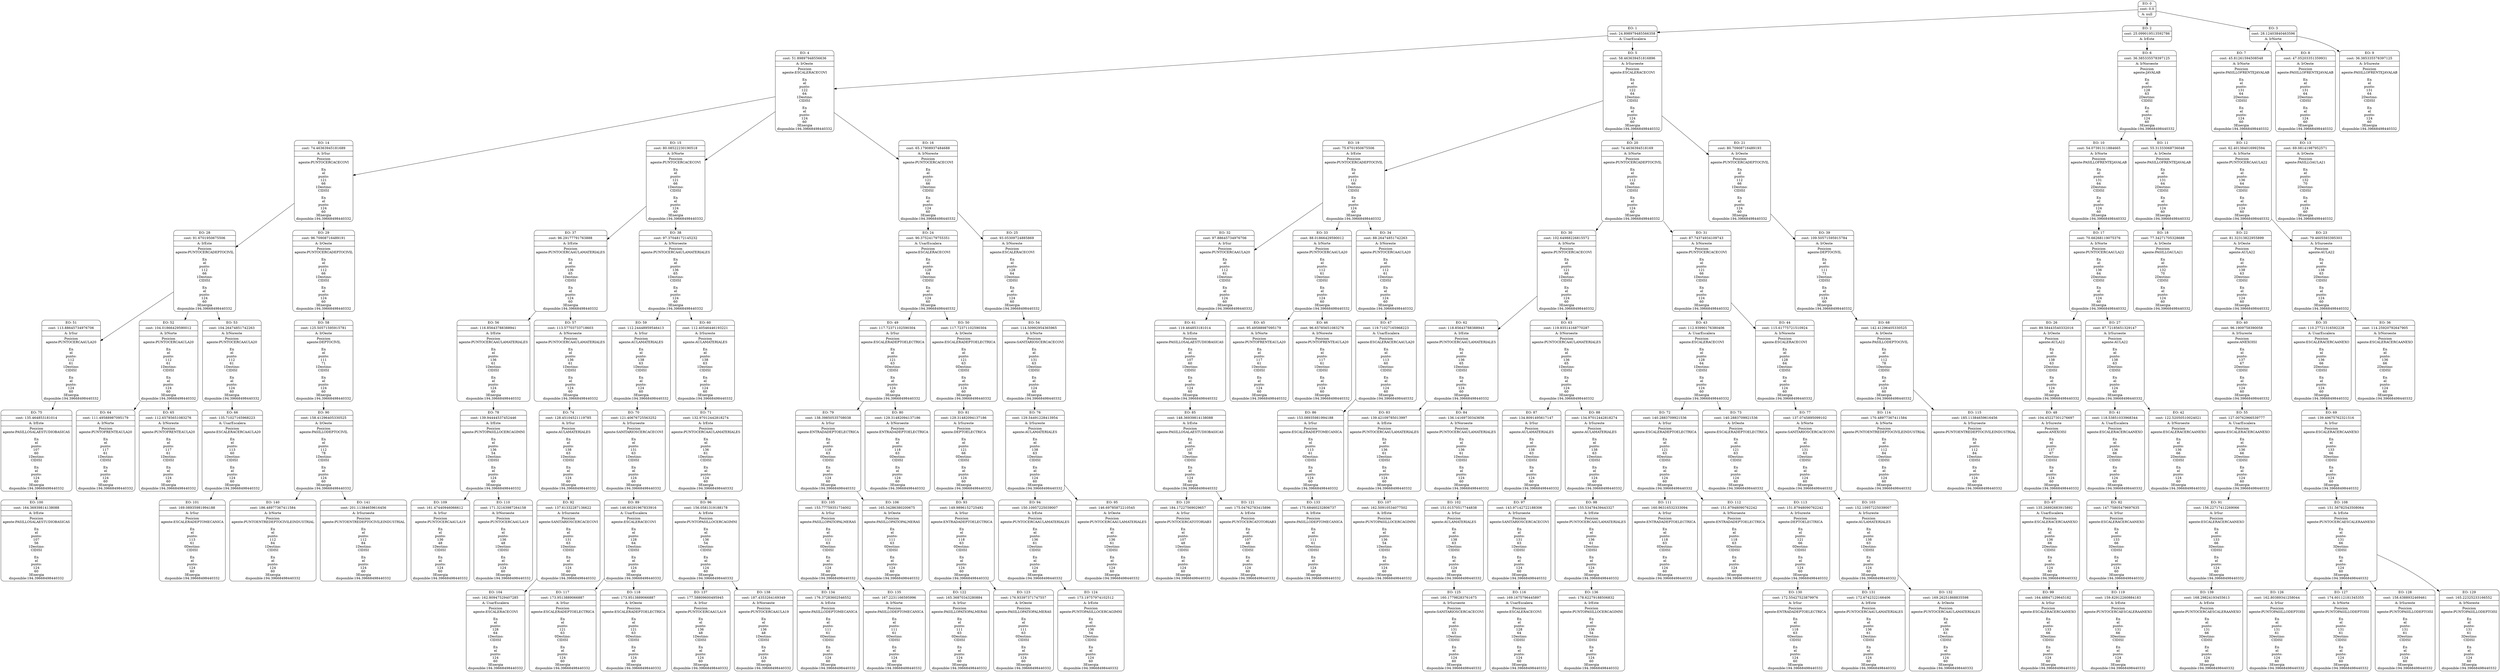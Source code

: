 digraph g {
node [shape = Mrecord];
nodo0[label="{EO: 0|cost: 0.0|A: null}"]
nodo1[label="{EO: 1|cost: 24.898979485566358|A: UsarEscalera}"]
nodo4[label="{EO: 4|cost: 51.89897948556636|A: IrOeste|Posicion\nagente:ESCALERACECOVI\n\nEn\nel\npunto:\n122\n64\n1
Destino:\nCIDISI\n\nEn\nel\npunto:\n124\n60\n3
Energia\ndisponible:194.39668498440332
}"]
nodo14[label="{EO: 14|cost: 74.46363945181689|A: IrSur|Posicion\nagente:PUNTOCERCACECOVI\n\nEn\nel\npunto:\n121\n66\n1
Destino:\nCIDISI\n\nEn\nel\npunto:\n124\n60\n3
Energia\ndisponible:194.39668498440332
}"]
nodo28[label="{EO: 28|cost: 91.6701950675506|A: IrEste|Posicion\nagente:PUNTOCERCADEPTOCIVIL\n\nEn\nel\npunto:\n112\n66\n1
Destino:\nCIDISI\n\nEn\nel\npunto:\n124\n60\n3
Energia\ndisponible:194.39668498440332
}"]
nodo51[label="{EO: 51|cost: 113.88645734976706|A: IrSur|Posicion\nagente:PUNTOCERCAAULA20\n\nEn\nel\npunto:\n112\n61\n1
Destino:\nCIDISI\n\nEn\nel\npunto:\n124\n60\n3
Energia\ndisponible:194.39668498440332
}"]
nodo75[label="{EO: 75|cost: 135.464853181014|A: IrEste|Posicion\nagente:PASILLOSALAESTUDIOBASICAS\n\nEn\nel\npunto:\n107\n60\n1
Destino:\nCIDISI\n\nEn\nel\npunto:\n124\n60\n3
Energia\ndisponible:194.39668498440332
}"]
nodo100[label="{EO: 100|cost: 164.36939814138088|A: IrEste|Posicion\nagente:PASILLOSALAESTUDIOBASICAS\n\nEn\nel\npunto:\n107\n56\n1
Destino:\nCIDISI\n\nEn\nel\npunto:\n124\n60\n3
Energia\ndisponible:194.39668498440332
}"]

nodo75 -> nodo100;

nodo51 -> nodo75;

nodo28 -> nodo51;
nodo52[label="{EO: 52|cost: 104.01866429590012|A: IrNorte|Posicion\nagente:PUNTOCERCAAULA20\n\nEn\nel\npunto:\n112\n61\n1
Destino:\nCIDISI\n\nEn\nel\npunto:\n124\n60\n3
Energia\ndisponible:194.39668498440332
}"]
nodo64[label="{EO: 64|cost: 111.49588987095179|A: IrNorte|Posicion\nagente:PUNTOFRENTEAULA20\n\nEn\nel\npunto:\n117\n61\n1
Destino:\nCIDISI\n\nEn\nel\npunto:\n124\n60\n3
Energia\ndisponible:194.39668498440332
}"]

nodo52 -> nodo64;
nodo65[label="{EO: 65|cost: 112.65785651083276|A: IrNoreste|Posicion\nagente:PUNTOFRENTEAULA20\n\nEn\nel\npunto:\n117\n61\n1
Destino:\nCIDISI\n\nEn\nel\npunto:\n124\n60\n3
Energia\ndisponible:194.39668498440332
}"]

nodo52 -> nodo65;

nodo28 -> nodo52;
nodo53[label="{EO: 53|cost: 104.26474851742263|A: IrNoreste|Posicion\nagente:PUNTOCERCAAULA20\n\nEn\nel\npunto:\n112\n61\n1
Destino:\nCIDISI\n\nEn\nel\npunto:\n124\n60\n3
Energia\ndisponible:194.39668498440332
}"]
nodo66[label="{EO: 66|cost: 135.71027165968223|A: UsarEscalera|Posicion\nagente:ESCALERACERCAAULA20\n\nEn\nel\npunto:\n113\n60\n1
Destino:\nCIDISI\n\nEn\nel\npunto:\n124\n60\n3
Energia\ndisponible:194.39668498440332
}"]
nodo101[label="{EO: 101|cost: 169.08935981994188|A: IrSur|Posicion\nagente:ESCALERADEPTOMECANICA\n\nEn\nel\npunto:\n113\n61\n0
Destino:\nCIDISI\n\nEn\nel\npunto:\n124\n60\n3
Energia\ndisponible:194.39668498440332
}"]

nodo66 -> nodo101;

nodo53 -> nodo66;

nodo28 -> nodo53;

nodo14 -> nodo28;
nodo29[label="{EO: 29|cost: 96.70908716489191|A: IrOeste|Posicion\nagente:PUNTOCERCADEPTOCIVIL\n\nEn\nel\npunto:\n112\n66\n1
Destino:\nCIDISI\n\nEn\nel\npunto:\n124\n60\n3
Energia\ndisponible:194.39668498440332
}"]
nodo58[label="{EO: 58|cost: 125.50571595915781|A: IrOeste|Posicion\nagente:DEPTOCIVIL\n\nEn\nel\npunto:\n111\n71\n1
Destino:\nCIDISI\n\nEn\nel\npunto:\n124\n60\n3
Energia\ndisponible:194.39668498440332
}"]
nodo90[label="{EO: 90|cost: 158.41296405330525|A: IrOeste|Posicion\nagente:PASILLODEPTOCIVIL\n\nEn\nel\npunto:\n112\n78\n1
Destino:\nCIDISI\n\nEn\nel\npunto:\n124\n60\n3
Energia\ndisponible:194.39668498440332
}"]
nodo140[label="{EO: 140|cost: 186.48977367411584|A: IrNorte|Posicion\nagente:PUNTOENTREDEPTOCIVILEINDUSTRIAL\n\nEn\nel\npunto:\n112\n84\n1
Destino:\nCIDISI\n\nEn\nel\npunto:\n124\n60\n3
Energia\ndisponible:194.39668498440332
}"]

nodo90 -> nodo140;
nodo141[label="{EO: 141|cost: 201.11384659616456|A: IrSuroeste|Posicion\nagente:PUNTOENTREDEPTOCIVILEINDUSTRIAL\n\nEn\nel\npunto:\n112\n84\n1
Destino:\nCIDISI\n\nEn\nel\npunto:\n124\n60\n3
Energia\ndisponible:194.39668498440332
}"]

nodo90 -> nodo141;

nodo58 -> nodo90;

nodo29 -> nodo58;

nodo14 -> nodo29;

nodo4 -> nodo14;
nodo15[label="{EO: 15|cost: 80.08522230190518|A: IrNorte|Posicion\nagente:PUNTOCERCACECOVI\n\nEn\nel\npunto:\n121\n66\n1
Destino:\nCIDISI\n\nEn\nel\npunto:\n124\n60\n3
Energia\ndisponible:194.39668498440332
}"]
nodo37[label="{EO: 37|cost: 96.29177791763888|A: IrEste|Posicion\nagente:PUNTOCERCAAULAMATERIALES\n\nEn\nel\npunto:\n136\n65\n1
Destino:\nCIDISI\n\nEn\nel\npunto:\n124\n60\n3
Energia\ndisponible:194.39668498440332
}"]
nodo56[label="{EO: 56|cost: 116.85643788388941|A: IrEste|Posicion\nagente:PUNTOCERCAAULAMATERIALES\n\nEn\nel\npunto:\n136\n61\n1
Destino:\nCIDISI\n\nEn\nel\npunto:\n124\n60\n3
Energia\ndisponible:194.39668498440332
}"]
nodo78[label="{EO: 78|cost: 139.94444537452446|A: IrEste|Posicion\nagente:PUNTOPASILLOCERCAGIMNI\n\nEn\nel\npunto:\n136\n54\n1
Destino:\nCIDISI\n\nEn\nel\npunto:\n124\n60\n3
Energia\ndisponible:194.39668498440332
}"]
nodo109[label="{EO: 109|cost: 161.47440946066612|A: IrSur|Posicion\nagente:PUNTOCERCAAULA19\n\nEn\nel\npunto:\n136\n48\n1
Destino:\nCIDISI\n\nEn\nel\npunto:\n124\n60\n3
Energia\ndisponible:194.39668498440332
}"]

nodo78 -> nodo109;
nodo110[label="{EO: 110|cost: 171.32163987264158|A: IrNoroeste|Posicion\nagente:PUNTOCERCAAULA19\n\nEn\nel\npunto:\n136\n48\n1
Destino:\nCIDISI\n\nEn\nel\npunto:\n124\n60\n3
Energia\ndisponible:194.39668498440332
}"]

nodo78 -> nodo110;

nodo56 -> nodo78;

nodo37 -> nodo56;
nodo57[label="{EO: 57|cost: 113.57703733718603|A: IrNoroeste|Posicion\nagente:PUNTOCERCAAULAMATERIALES\n\nEn\nel\npunto:\n136\n61\n1
Destino:\nCIDISI\n\nEn\nel\npunto:\n124\n60\n3
Energia\ndisponible:194.39668498440332
}"]
nodo74[label="{EO: 74|cost: 128.45104521119785|A: IrSur|Posicion\nagente:AULAMATERIALES\n\nEn\nel\npunto:\n138\n63\n1
Destino:\nCIDISI\n\nEn\nel\npunto:\n124\n60\n3
Energia\ndisponible:194.39668498440332
}"]
nodo92[label="{EO: 92|cost: 137.61332287136622|A: IrSuroeste|Posicion\nagente:SANITARIOSCERCACECOVI\n\nEn\nel\npunto:\n131\n63\n1
Destino:\nCIDISI\n\nEn\nel\npunto:\n124\n60\n3
Energia\ndisponible:194.39668498440332
}"]
nodo104[label="{EO: 104|cost: 162.80947529407285|A: UsarEscalera|Posicion\nagente:ESCALERACECOVI\n\nEn\nel\npunto:\n128\n64\n1
Destino:\nCIDISI\n\nEn\nel\npunto:\n124\n60\n3
Energia\ndisponible:194.39668498440332
}"]

nodo92 -> nodo104;

nodo74 -> nodo92;

nodo57 -> nodo74;

nodo37 -> nodo57;

nodo15 -> nodo37;
nodo38[label="{EO: 38|cost: 97.37048172145232|A: IrNoroeste|Posicion\nagente:PUNTOCERCAAULAMATERIALES\n\nEn\nel\npunto:\n136\n65\n1
Destino:\nCIDISI\n\nEn\nel\npunto:\n124\n60\n3
Energia\ndisponible:194.39668498440332
}"]
nodo59[label="{EO: 59|cost: 112.24448959546413|A: IrSur|Posicion\nagente:AULAMATERIALES\n\nEn\nel\npunto:\n138\n63\n1
Destino:\nCIDISI\n\nEn\nel\npunto:\n124\n60\n3
Energia\ndisponible:194.39668498440332
}"]
nodo70[label="{EO: 70|cost: 121.40676725563252|A: IrSuroeste|Posicion\nagente:SANITARIOSCERCACECOVI\n\nEn\nel\npunto:\n131\n63\n1
Destino:\nCIDISI\n\nEn\nel\npunto:\n124\n60\n3
Energia\ndisponible:194.39668498440332
}"]
nodo89[label="{EO: 89|cost: 146.60291967833916|A: UsarEscalera|Posicion\nagente:ESCALERACECOVI\n\nEn\nel\npunto:\n128\n64\n1
Destino:\nCIDISI\n\nEn\nel\npunto:\n124\n60\n3
Energia\ndisponible:194.39668498440332
}"]
nodo117[label="{EO: 117|cost: 173.9513889066887|A: IrSur|Posicion\nagente:ESCALERADEPTOELECTRICA\n\nEn\nel\npunto:\n121\n63\n0
Destino:\nCIDISI\n\nEn\nel\npunto:\n124\n60\n3
Energia\ndisponible:194.39668498440332
}"]

nodo89 -> nodo117;
nodo118[label="{EO: 118|cost: 173.9513889066887|A: IrOeste|Posicion\nagente:ESCALERADEPTOELECTRICA\n\nEn\nel\npunto:\n121\n63\n0
Destino:\nCIDISI\n\nEn\nel\npunto:\n124\n60\n3
Energia\ndisponible:194.39668498440332
}"]

nodo89 -> nodo118;

nodo70 -> nodo89;

nodo59 -> nodo70;

nodo38 -> nodo59;
nodo60[label="{EO: 60|cost: 112.40546446193221|A: IrSureste|Posicion\nagente:AULAMATERIALES\n\nEn\nel\npunto:\n138\n63\n1
Destino:\nCIDISI\n\nEn\nel\npunto:\n124\n60\n3
Energia\ndisponible:194.39668498440332
}"]
nodo71[label="{EO: 71|cost: 132.97012442818274|A: IrEste|Posicion\nagente:PUNTOCERCAAULAMATERIALES\n\nEn\nel\npunto:\n136\n61\n1
Destino:\nCIDISI\n\nEn\nel\npunto:\n124\n60\n3
Energia\ndisponible:194.39668498440332
}"]
nodo96[label="{EO: 96|cost: 156.0581319188178|A: IrEste|Posicion\nagente:PUNTOPASILLOCERCAGIMNI\n\nEn\nel\npunto:\n136\n54\n1
Destino:\nCIDISI\n\nEn\nel\npunto:\n124\n60\n3
Energia\ndisponible:194.39668498440332
}"]
nodo137[label="{EO: 137|cost: 177.58809600495945|A: IrSur|Posicion\nagente:PUNTOCERCAAULA19\n\nEn\nel\npunto:\n136\n48\n1
Destino:\nCIDISI\n\nEn\nel\npunto:\n124\n60\n3
Energia\ndisponible:194.39668498440332
}"]

nodo96 -> nodo137;
nodo138[label="{EO: 138|cost: 187.4353264169349|A: IrNoroeste|Posicion\nagente:PUNTOCERCAAULA19\n\nEn\nel\npunto:\n136\n48\n1
Destino:\nCIDISI\n\nEn\nel\npunto:\n124\n60\n3
Energia\ndisponible:194.39668498440332
}"]

nodo96 -> nodo138;

nodo71 -> nodo96;

nodo60 -> nodo71;

nodo38 -> nodo60;

nodo15 -> nodo38;

nodo4 -> nodo15;
nodo16[label="{EO: 16|cost: 65.17908937484688|A: IrNoreste|Posicion\nagente:PUNTOCERCACECOVI\n\nEn\nel\npunto:\n121\n66\n1
Destino:\nCIDISI\n\nEn\nel\npunto:\n124\n60\n3
Energia\ndisponible:194.39668498440332
}"]
nodo24[label="{EO: 24|cost: 90.37524179755351|A: UsarEscalera|Posicion\nagente:ESCALERACECOVI\n\nEn\nel\npunto:\n128\n64\n1
Destino:\nCIDISI\n\nEn\nel\npunto:\n124\n60\n3
Energia\ndisponible:194.39668498440332
}"]
nodo49[label="{EO: 49|cost: 117.72371102590304|A: IrSur|Posicion\nagente:ESCALERADEPTOELECTRICA\n\nEn\nel\npunto:\n121\n63\n0
Destino:\nCIDISI\n\nEn\nel\npunto:\n124\n60\n3
Energia\ndisponible:194.39668498440332
}"]
nodo79[label="{EO: 79|cost: 138.39850535708038|A: IrSur|Posicion\nagente:ENTRADADEPTOELECTRICA\n\nEn\nel\npunto:\n118\n63\n0
Destino:\nCIDISI\n\nEn\nel\npunto:\n124\n60\n3
Energia\ndisponible:194.39668498440332
}"]
nodo105[label="{EO: 105|cost: 153.77759351734002|A: IrSur|Posicion\nagente:PASILLOPATIOPALMERAS\n\nEn\nel\npunto:\n111\n63\n0
Destino:\nCIDISI\n\nEn\nel\npunto:\n124\n60\n3
Energia\ndisponible:194.39668498440332
}"]
nodo134[label="{EO: 134|cost: 176.37283602546552|A: IrEste|Posicion\nagente:PASILLODEPTOMECANICA\n\nEn\nel\npunto:\n111\n61\n0
Destino:\nCIDISI\n\nEn\nel\npunto:\n124\n60\n3
Energia\ndisponible:194.39668498440332
}"]

nodo105 -> nodo134;
nodo135[label="{EO: 135|cost: 167.2231166595996|A: IrNorte|Posicion\nagente:PASILLODEPTOMECANICA\n\nEn\nel\npunto:\n111\n61\n0
Destino:\nCIDISI\n\nEn\nel\npunto:\n124\n60\n3
Energia\ndisponible:194.39668498440332
}"]

nodo105 -> nodo135;

nodo79 -> nodo105;
nodo106[label="{EO: 106|cost: 165.34286380200675|A: IrOeste|Posicion\nagente:PASILLOPATIOPALMERAS\n\nEn\nel\npunto:\n111\n63\n0
Destino:\nCIDISI\n\nEn\nel\npunto:\n124\n60\n3
Energia\ndisponible:194.39668498440332
}"]

nodo79 -> nodo106;

nodo49 -> nodo79;
nodo80[label="{EO: 80|cost: 129.31482094137186|A: IrNoroeste|Posicion\nagente:ENTRADADEPTOELECTRICA\n\nEn\nel\npunto:\n118\n63\n0
Destino:\nCIDISI\n\nEn\nel\npunto:\n124\n60\n3
Energia\ndisponible:194.39668498440332
}"]

nodo49 -> nodo80;

nodo24 -> nodo49;
nodo50[label="{EO: 50|cost: 117.72371102590304|A: IrOeste|Posicion\nagente:ESCALERADEPTOELECTRICA\n\nEn\nel\npunto:\n121\n63\n0
Destino:\nCIDISI\n\nEn\nel\npunto:\n124\n60\n3
Energia\ndisponible:194.39668498440332
}"]
nodo81[label="{EO: 81|cost: 129.31482094137186|A: IrSureste|Posicion\nagente:DEPTOELECTRICA\n\nEn\nel\npunto:\n121\n66\n0
Destino:\nCIDISI\n\nEn\nel\npunto:\n124\n60\n3
Energia\ndisponible:194.39668498440332
}"]
nodo93[label="{EO: 93|cost: 149.9896152725492|A: IrSur|Posicion\nagente:ENTRADADEPTOELECTRICA\n\nEn\nel\npunto:\n118\n63\n0
Destino:\nCIDISI\n\nEn\nel\npunto:\n124\n60\n3
Energia\ndisponible:194.39668498440332
}"]
nodo122[label="{EO: 122|cost: 165.36870343280884|A: IrSur|Posicion\nagente:PASILLOPATIOPALMERAS\n\nEn\nel\npunto:\n111\n63\n0
Destino:\nCIDISI\n\nEn\nel\npunto:\n124\n60\n3
Energia\ndisponible:194.39668498440332
}"]

nodo93 -> nodo122;
nodo123[label="{EO: 123|cost: 176.93397371747557|A: IrOeste|Posicion\nagente:PASILLOPATIOPALMERAS\n\nEn\nel\npunto:\n111\n63\n0
Destino:\nCIDISI\n\nEn\nel\npunto:\n124\n60\n3
Energia\ndisponible:194.39668498440332
}"]

nodo93 -> nodo123;

nodo81 -> nodo93;

nodo50 -> nodo81;

nodo24 -> nodo50;

nodo16 -> nodo24;
nodo25[label="{EO: 25|cost: 93.05309724885869|A: IrNoreste|Posicion\nagente:ESCALERACECOVI\n\nEn\nel\npunto:\n128\n64\n1
Destino:\nCIDISI\n\nEn\nel\npunto:\n124\n60\n3
Energia\ndisponible:194.39668498440332
}"]
nodo54[label="{EO: 54|cost: 114.50992954365965|A: IrNorte|Posicion\nagente:SANITARIOSCERCACECOVI\n\nEn\nel\npunto:\n131\n63\n1
Destino:\nCIDISI\n\nEn\nel\npunto:\n124\n60\n3
Energia\ndisponible:194.39668498440332
}"]
nodo76[label="{EO: 76|cost: 129.54491228413954|A: IrSureste|Posicion\nagente:AULAMATERIALES\n\nEn\nel\npunto:\n138\n63\n1
Destino:\nCIDISI\n\nEn\nel\npunto:\n124\n60\n3
Energia\ndisponible:194.39668498440332
}"]
nodo94[label="{EO: 94|cost: 150.10957225039007|A: IrEste|Posicion\nagente:PUNTOCERCAAULAMATERIALES\n\nEn\nel\npunto:\n136\n61\n1
Destino:\nCIDISI\n\nEn\nel\npunto:\n124\n60\n3
Energia\ndisponible:194.39668498440332
}"]
nodo124[label="{EO: 124|cost: 173.19757974102512|A: IrEste|Posicion\nagente:PUNTOPASILLOCERCAGIMNI\n\nEn\nel\npunto:\n136\n54\n1
Destino:\nCIDISI\n\nEn\nel\npunto:\n124\n60\n3
Energia\ndisponible:194.39668498440332
}"]

nodo94 -> nodo124;

nodo76 -> nodo94;
nodo95[label="{EO: 95|cost: 146.69785872210545|A: IrOeste|Posicion\nagente:PUNTOCERCAAULAMATERIALES\n\nEn\nel\npunto:\n136\n61\n1
Destino:\nCIDISI\n\nEn\nel\npunto:\n124\n60\n3
Energia\ndisponible:194.39668498440332
}"]

nodo76 -> nodo95;

nodo54 -> nodo76;

nodo25 -> nodo54;

nodo16 -> nodo25;

nodo4 -> nodo16;

nodo1 -> nodo4;
nodo5[label="{EO: 5|cost: 58.463639451816896|A: IrSuroeste|Posicion\nagente:ESCALERACECOVI\n\nEn\nel\npunto:\n122\n64\n1
Destino:\nCIDISI\n\nEn\nel\npunto:\n124\n60\n3
Energia\ndisponible:194.39668498440332
}"]
nodo19[label="{EO: 19|cost: 75.6701950675506|A: IrEste|Posicion\nagente:PUNTOCERCADEPTOCIVIL\n\nEn\nel\npunto:\n112\n66\n1
Destino:\nCIDISI\n\nEn\nel\npunto:\n124\n60\n3
Energia\ndisponible:194.39668498440332
}"]
nodo32[label="{EO: 32|cost: 97.88645734976706|A: IrSur|Posicion\nagente:PUNTOCERCAAULA20\n\nEn\nel\npunto:\n112\n61\n1
Destino:\nCIDISI\n\nEn\nel\npunto:\n124\n60\n3
Energia\ndisponible:194.39668498440332
}"]
nodo61[label="{EO: 61|cost: 119.464853181014|A: IrEste|Posicion\nagente:PASILLOSALAESTUDIOBASICAS\n\nEn\nel\npunto:\n107\n60\n1
Destino:\nCIDISI\n\nEn\nel\npunto:\n124\n60\n3
Energia\ndisponible:194.39668498440332
}"]
nodo85[label="{EO: 85|cost: 148.36939814138088|A: IrEste|Posicion\nagente:PASILLOSALAESTUDIOBASICAS\n\nEn\nel\npunto:\n107\n56\n1
Destino:\nCIDISI\n\nEn\nel\npunto:\n124\n60\n3
Energia\ndisponible:194.39668498440332
}"]
nodo120[label="{EO: 120|cost: 184.17227569029657|A: IrSur|Posicion\nagente:PUNTOCERCATOTORIAB3\n\nEn\nel\npunto:\n107\n48\n1
Destino:\nCIDISI\n\nEn\nel\npunto:\n124\n60\n3
Energia\ndisponible:194.39668498440332
}"]

nodo85 -> nodo120;
nodo121[label="{EO: 121|cost: 175.04762783415896|A: IrEste|Posicion\nagente:PUNTOCERCATOTORIAB3\n\nEn\nel\npunto:\n107\n48\n1
Destino:\nCIDISI\n\nEn\nel\npunto:\n124\n60\n3
Energia\ndisponible:194.39668498440332
}"]

nodo85 -> nodo121;

nodo61 -> nodo85;

nodo32 -> nodo61;

nodo19 -> nodo32;
nodo33[label="{EO: 33|cost: 88.01866429590012|A: IrNorte|Posicion\nagente:PUNTOCERCAAULA20\n\nEn\nel\npunto:\n112\n61\n1
Destino:\nCIDISI\n\nEn\nel\npunto:\n124\n60\n3
Energia\ndisponible:194.39668498440332
}"]
nodo45[label="{EO: 45|cost: 95.49588987095179|A: IrNorte|Posicion\nagente:PUNTOFRENTEAULA20\n\nEn\nel\npunto:\n117\n61\n1
Destino:\nCIDISI\n\nEn\nel\npunto:\n124\n60\n3
Energia\ndisponible:194.39668498440332
}"]

nodo33 -> nodo45;
nodo46[label="{EO: 46|cost: 96.65785651083276|A: IrNoreste|Posicion\nagente:PUNTOFRENTEAULA20\n\nEn\nel\npunto:\n117\n61\n1
Destino:\nCIDISI\n\nEn\nel\npunto:\n124\n60\n3
Energia\ndisponible:194.39668498440332
}"]

nodo33 -> nodo46;

nodo19 -> nodo33;
nodo34[label="{EO: 34|cost: 88.26474851742263|A: IrNoreste|Posicion\nagente:PUNTOCERCAAULA20\n\nEn\nel\npunto:\n112\n61\n1
Destino:\nCIDISI\n\nEn\nel\npunto:\n124\n60\n3
Energia\ndisponible:194.39668498440332
}"]
nodo47[label="{EO: 47|cost: 119.71027165968223|A: UsarEscalera|Posicion\nagente:ESCALERACERCAAULA20\n\nEn\nel\npunto:\n113\n60\n1
Destino:\nCIDISI\n\nEn\nel\npunto:\n124\n60\n3
Energia\ndisponible:194.39668498440332
}"]
nodo86[label="{EO: 86|cost: 153.08935981994188|A: IrSur|Posicion\nagente:ESCALERADEPTOMECANICA\n\nEn\nel\npunto:\n113\n61\n0
Destino:\nCIDISI\n\nEn\nel\npunto:\n124\n60\n3
Energia\ndisponible:194.39668498440332
}"]
nodo133[label="{EO: 133|cost: 175.68460232806737|A: IrEste|Posicion\nagente:PASILLODEPTOMECANICA\n\nEn\nel\npunto:\n111\n61\n0
Destino:\nCIDISI\n\nEn\nel\npunto:\n124\n60\n3
Energia\ndisponible:194.39668498440332
}"]

nodo86 -> nodo133;

nodo47 -> nodo86;

nodo34 -> nodo47;

nodo19 -> nodo34;

nodo5 -> nodo19;
nodo20[label="{EO: 20|cost: 74.4636394518169|A: IrNorte|Posicion\nagente:PUNTOCERCADEPTOCIVIL\n\nEn\nel\npunto:\n112\n66\n1
Destino:\nCIDISI\n\nEn\nel\npunto:\n124\n60\n3
Energia\ndisponible:194.39668498440332
}"]
nodo30[label="{EO: 30|cost: 102.64988226815572|A: IrNorte|Posicion\nagente:PUNTOCERCACECOVI\n\nEn\nel\npunto:\n121\n66\n1
Destino:\nCIDISI\n\nEn\nel\npunto:\n124\n60\n3
Energia\ndisponible:194.39668498440332
}"]
nodo62[label="{EO: 62|cost: 118.85643788388943|A: IrEste|Posicion\nagente:PUNTOCERCAAULAMATERIALES\n\nEn\nel\npunto:\n136\n65\n1
Destino:\nCIDISI\n\nEn\nel\npunto:\n124\n60\n3
Energia\ndisponible:194.39668498440332
}"]
nodo83[label="{EO: 83|cost: 139.42109785013997|A: IrEste|Posicion\nagente:PUNTOCERCAAULAMATERIALES\n\nEn\nel\npunto:\n136\n61\n1
Destino:\nCIDISI\n\nEn\nel\npunto:\n124\n60\n3
Energia\ndisponible:194.39668498440332
}"]
nodo107[label="{EO: 107|cost: 162.50910534077502|A: IrEste|Posicion\nagente:PUNTOPASILLOCERCAGIMNI\n\nEn\nel\npunto:\n136\n54\n1
Destino:\nCIDISI\n\nEn\nel\npunto:\n124\n60\n3
Energia\ndisponible:194.39668498440332
}"]

nodo83 -> nodo107;

nodo62 -> nodo83;
nodo84[label="{EO: 84|cost: 136.14169730343656|A: IrNoroeste|Posicion\nagente:PUNTOCERCAAULAMATERIALES\n\nEn\nel\npunto:\n136\n61\n1
Destino:\nCIDISI\n\nEn\nel\npunto:\n124\n60\n3
Energia\ndisponible:194.39668498440332
}"]
nodo102[label="{EO: 102|cost: 151.01570517744838|A: IrSur|Posicion\nagente:AULAMATERIALES\n\nEn\nel\npunto:\n138\n63\n1
Destino:\nCIDISI\n\nEn\nel\npunto:\n124\n60\n3
Energia\ndisponible:194.39668498440332
}"]
nodo125[label="{EO: 125|cost: 160.17798283761675|A: IrSuroeste|Posicion\nagente:SANITARIOSCERCACECOVI\n\nEn\nel\npunto:\n131\n63\n1
Destino:\nCIDISI\n\nEn\nel\npunto:\n124\n60\n3
Energia\ndisponible:194.39668498440332
}"]

nodo102 -> nodo125;

nodo84 -> nodo102;

nodo62 -> nodo84;

nodo30 -> nodo62;
nodo63[label="{EO: 63|cost: 119.93514168770287|A: IrNoroeste|Posicion\nagente:PUNTOCERCAAULAMATERIALES\n\nEn\nel\npunto:\n136\n65\n1
Destino:\nCIDISI\n\nEn\nel\npunto:\n124\n60\n3
Energia\ndisponible:194.39668498440332
}"]
nodo87[label="{EO: 87|cost: 134.8091495617147|A: IrSur|Posicion\nagente:AULAMATERIALES\n\nEn\nel\npunto:\n138\n63\n1
Destino:\nCIDISI\n\nEn\nel\npunto:\n124\n60\n3
Energia\ndisponible:194.39668498440332
}"]
nodo97[label="{EO: 97|cost: 143.97142722188306|A: IrSuroeste|Posicion\nagente:SANITARIOSCERCACECOVI\n\nEn\nel\npunto:\n131\n63\n1
Destino:\nCIDISI\n\nEn\nel\npunto:\n124\n60\n3
Energia\ndisponible:194.39668498440332
}"]
nodo116[label="{EO: 116|cost: 169.1675796445897|A: UsarEscalera|Posicion\nagente:ESCALERACECOVI\n\nEn\nel\npunto:\n128\n64\n1
Destino:\nCIDISI\n\nEn\nel\npunto:\n124\n60\n3
Energia\ndisponible:194.39668498440332
}"]

nodo97 -> nodo116;

nodo87 -> nodo97;

nodo63 -> nodo87;
nodo88[label="{EO: 88|cost: 134.97012442818274|A: IrSureste|Posicion\nagente:AULAMATERIALES\n\nEn\nel\npunto:\n138\n63\n1
Destino:\nCIDISI\n\nEn\nel\npunto:\n124\n60\n3
Energia\ndisponible:194.39668498440332
}"]
nodo98[label="{EO: 98|cost: 155.53478439443327|A: IrEste|Posicion\nagente:PUNTOCERCAAULAMATERIALES\n\nEn\nel\npunto:\n136\n61\n1
Destino:\nCIDISI\n\nEn\nel\npunto:\n124\n60\n3
Energia\ndisponible:194.39668498440332
}"]
nodo136[label="{EO: 136|cost: 178.62279188506832|A: IrEste|Posicion\nagente:PUNTOPASILLOCERCAGIMNI\n\nEn\nel\npunto:\n136\n54\n1
Destino:\nCIDISI\n\nEn\nel\npunto:\n124\n60\n3
Energia\ndisponible:194.39668498440332
}"]

nodo98 -> nodo136;

nodo88 -> nodo98;

nodo63 -> nodo88;

nodo30 -> nodo63;

nodo20 -> nodo30;
nodo31[label="{EO: 31|cost: 87.74374934109743|A: IrNoreste|Posicion\nagente:PUNTOCERCACECOVI\n\nEn\nel\npunto:\n121\n66\n1
Destino:\nCIDISI\n\nEn\nel\npunto:\n124\n60\n3
Energia\ndisponible:194.39668498440332
}"]
nodo43[label="{EO: 43|cost: 112.93990176380406|A: UsarEscalera|Posicion\nagente:ESCALERACECOVI\n\nEn\nel\npunto:\n128\n64\n1
Destino:\nCIDISI\n\nEn\nel\npunto:\n124\n60\n3
Energia\ndisponible:194.39668498440332
}"]
nodo72[label="{EO: 72|cost: 140.2883709921536|A: IrSur|Posicion\nagente:ESCALERADEPTOELECTRICA\n\nEn\nel\npunto:\n121\n63\n0
Destino:\nCIDISI\n\nEn\nel\npunto:\n124\n60\n3
Energia\ndisponible:194.39668498440332
}"]
nodo111[label="{EO: 111|cost: 160.96316532333094|A: IrSur|Posicion\nagente:ENTRADADEPTOELECTRICA\n\nEn\nel\npunto:\n118\n63\n0
Destino:\nCIDISI\n\nEn\nel\npunto:\n124\n60\n3
Energia\ndisponible:194.39668498440332
}"]

nodo72 -> nodo111;
nodo112[label="{EO: 112|cost: 151.87948090762242|A: IrNoroeste|Posicion\nagente:ENTRADADEPTOELECTRICA\n\nEn\nel\npunto:\n118\n63\n0
Destino:\nCIDISI\n\nEn\nel\npunto:\n124\n60\n3
Energia\ndisponible:194.39668498440332
}"]

nodo72 -> nodo112;

nodo43 -> nodo72;
nodo73[label="{EO: 73|cost: 140.2883709921536|A: IrOeste|Posicion\nagente:ESCALERADEPTOELECTRICA\n\nEn\nel\npunto:\n121\n63\n0
Destino:\nCIDISI\n\nEn\nel\npunto:\n124\n60\n3
Energia\ndisponible:194.39668498440332
}"]
nodo113[label="{EO: 113|cost: 151.87948090762242|A: IrSureste|Posicion\nagente:DEPTOELECTRICA\n\nEn\nel\npunto:\n121\n66\n0
Destino:\nCIDISI\n\nEn\nel\npunto:\n124\n60\n3
Energia\ndisponible:194.39668498440332
}"]
nodo130[label="{EO: 130|cost: 172.55427523879976|A: IrSur|Posicion\nagente:ENTRADADEPTOELECTRICA\n\nEn\nel\npunto:\n118\n63\n0
Destino:\nCIDISI\n\nEn\nel\npunto:\n124\n60\n3
Energia\ndisponible:194.39668498440332
}"]

nodo113 -> nodo130;

nodo73 -> nodo113;

nodo43 -> nodo73;

nodo31 -> nodo43;
nodo44[label="{EO: 44|cost: 115.61775721510924|A: IrNoreste|Posicion\nagente:ESCALERACECOVI\n\nEn\nel\npunto:\n128\n64\n1
Destino:\nCIDISI\n\nEn\nel\npunto:\n124\n60\n3
Energia\ndisponible:194.39668498440332
}"]
nodo77[label="{EO: 77|cost: 137.0745895099102|A: IrNorte|Posicion\nagente:SANITARIOSCERCACECOVI\n\nEn\nel\npunto:\n131\n63\n1
Destino:\nCIDISI\n\nEn\nel\npunto:\n124\n60\n3
Energia\ndisponible:194.39668498440332
}"]
nodo103[label="{EO: 103|cost: 152.10957225039007|A: IrSureste|Posicion\nagente:AULAMATERIALES\n\nEn\nel\npunto:\n138\n63\n1
Destino:\nCIDISI\n\nEn\nel\npunto:\n124\n60\n3
Energia\ndisponible:194.39668498440332
}"]
nodo131[label="{EO: 131|cost: 172.6742322166406|A: IrEste|Posicion\nagente:PUNTOCERCAAULAMATERIALES\n\nEn\nel\npunto:\n136\n61\n1
Destino:\nCIDISI\n\nEn\nel\npunto:\n124\n60\n3
Energia\ndisponible:194.39668498440332
}"]

nodo103 -> nodo131;
nodo132[label="{EO: 132|cost: 169.26251868835598|A: IrOeste|Posicion\nagente:PUNTOCERCAAULAMATERIALES\n\nEn\nel\npunto:\n136\n61\n1
Destino:\nCIDISI\n\nEn\nel\npunto:\n124\n60\n3
Energia\ndisponible:194.39668498440332
}"]

nodo103 -> nodo132;

nodo77 -> nodo103;

nodo44 -> nodo77;

nodo31 -> nodo44;

nodo20 -> nodo31;

nodo5 -> nodo20;
nodo21[label="{EO: 21|cost: 80.70908716489193|A: IrOeste|Posicion\nagente:PUNTOCERCADEPTOCIVIL\n\nEn\nel\npunto:\n112\n66\n1
Destino:\nCIDISI\n\nEn\nel\npunto:\n124\n60\n3
Energia\ndisponible:194.39668498440332
}"]
nodo39[label="{EO: 39|cost: 109.50571595915784|A: IrOeste|Posicion\nagente:DEPTOCIVIL\n\nEn\nel\npunto:\n111\n71\n1
Destino:\nCIDISI\n\nEn\nel\npunto:\n124\n60\n3
Energia\ndisponible:194.39668498440332
}"]
nodo68[label="{EO: 68|cost: 142.41296405330525|A: IrOeste|Posicion\nagente:PASILLODEPTOCIVIL\n\nEn\nel\npunto:\n112\n78\n1
Destino:\nCIDISI\n\nEn\nel\npunto:\n124\n60\n3
Energia\ndisponible:194.39668498440332
}"]
nodo114[label="{EO: 114|cost: 170.48977367411584|A: IrNorte|Posicion\nagente:PUNTOENTREDEPTOCIVILEINDUSTRIAL\n\nEn\nel\npunto:\n112\n84\n1
Destino:\nCIDISI\n\nEn\nel\npunto:\n124\n60\n3
Energia\ndisponible:194.39668498440332
}"]

nodo68 -> nodo114;
nodo115[label="{EO: 115|cost: 185.11384659616456|A: IrSuroeste|Posicion\nagente:PUNTOENTREDEPTOCIVILEINDUSTRIAL\n\nEn\nel\npunto:\n112\n84\n1
Destino:\nCIDISI\n\nEn\nel\npunto:\n124\n60\n3
Energia\ndisponible:194.39668498440332
}"]

nodo68 -> nodo115;

nodo39 -> nodo68;

nodo21 -> nodo39;

nodo5 -> nodo21;

nodo1 -> nodo5;

nodo0 -> nodo1;
nodo2[label="{EO: 2|cost: 25.099019513592786|A: IrEste}"]
nodo6[label="{EO: 6|cost: 36.385335578397125|A: IrNoroeste|Posicion\nagente:JAVALAB\n\nEn\nel\npunto:\n128\n63\n2
Destino:\nCIDISI\n\nEn\nel\npunto:\n124\n60\n3
Energia\ndisponible:194.39668498440332
}"]
nodo10[label="{EO: 10|cost: 54.07391311884665|A: IrNorte|Posicion\nagente:PASILLOFRENTEJAVALAB\n\nEn\nel\npunto:\n131\n64\n2
Destino:\nCIDISI\n\nEn\nel\npunto:\n124\n60\n3
Energia\ndisponible:194.39668498440332
}"]
nodo17[label="{EO: 17|cost: 70.66268119075376|A: IrNorte|Posicion\nagente:PUNTOCERCAAULA22\n\nEn\nel\npunto:\n136\n64\n2
Destino:\nCIDISI\n\nEn\nel\npunto:\n124\n60\n3
Energia\ndisponible:194.39668498440332
}"]
nodo26[label="{EO: 26|cost: 89.58443540332016|A: IrOeste|Posicion\nagente:AULA22\n\nEn\nel\npunto:\n138\n63\n2
Destino:\nCIDISI\n\nEn\nel\npunto:\n124\n60\n3
Energia\ndisponible:194.39668498440332
}"]
nodo48[label="{EO: 48|cost: 104.45227301276697|A: IrSureste|Posicion\nagente:ANEXOISI\n\nEn\nel\npunto:\n137\n67\n2
Destino:\nCIDISI\n\nEn\nel\npunto:\n124\n60\n3
Energia\ndisponible:194.39668498440332
}"]
nodo67[label="{EO: 67|cost: 135.26892683915892|A: UsarEscalera|Posicion\nagente:ESCALERACERCAANEXO\n\nEn\nel\npunto:\n136\n66\n2
Destino:\nCIDISI\n\nEn\nel\npunto:\n124\n60\n3
Energia\ndisponible:194.39668498440332
}"]
nodo99[label="{EO: 99|cost: 164.48847129645182|A: IrSur|Posicion\nagente:ESCALERACERCAANEXO\n\nEn\nel\npunto:\n133\n66\n3
Destino:\nCIDISI\n\nEn\nel\npunto:\n124\n60\n3
Energia\ndisponible:194.39668498440332
}"]

nodo67 -> nodo99;

nodo48 -> nodo67;

nodo26 -> nodo48;

nodo17 -> nodo26;
nodo27[label="{EO: 27|cost: 87.72185651329147|A: IrSuroeste|Posicion\nagente:AULA22\n\nEn\nel\npunto:\n138\n63\n2
Destino:\nCIDISI\n\nEn\nel\npunto:\n124\n60\n3
Energia\ndisponible:194.39668498440332
}"]
nodo41[label="{EO: 41|cost: 118.53851033968344|A: UsarEscalera|Posicion\nagente:ESCALERACERCAANEXO\n\nEn\nel\npunto:\n136\n66\n2
Destino:\nCIDISI\n\nEn\nel\npunto:\n124\n60\n3
Energia\ndisponible:194.39668498440332
}"]
nodo82[label="{EO: 82|cost: 147.75805479697635|A: IrSur|Posicion\nagente:ESCALERACERCAANEXO\n\nEn\nel\npunto:\n133\n66\n3
Destino:\nCIDISI\n\nEn\nel\npunto:\n124\n60\n3
Energia\ndisponible:194.39668498440332
}"]
nodo119[label="{EO: 119|cost: 159.82912260884183|A: IrEste|Posicion\nagente:PUNTOCERCAESCALERAANEXO\n\nEn\nel\npunto:\n131\n66\n3
Destino:\nCIDISI\n\nEn\nel\npunto:\n124\n60\n3
Energia\ndisponible:194.39668498440332
}"]

nodo82 -> nodo119;

nodo41 -> nodo82;

nodo27 -> nodo41;
nodo42[label="{EO: 42|cost: 122.52050510024021|A: IrNoroeste|Posicion\nagente:ESCALERACERCAANEXO\n\nEn\nel\npunto:\n136\n66\n2
Destino:\nCIDISI\n\nEn\nel\npunto:\n124\n60\n3
Energia\ndisponible:194.39668498440332
}"]

nodo27 -> nodo42;

nodo17 -> nodo27;

nodo10 -> nodo17;

nodo6 -> nodo10;
nodo11[label="{EO: 11|cost: 55.31333068736048|A: IrOeste|Posicion\nagente:PASILLOFRENTEJAVALAB\n\nEn\nel\npunto:\n131\n64\n2
Destino:\nCIDISI\n\nEn\nel\npunto:\n124\n60\n3
Energia\ndisponible:194.39668498440332
}"]
nodo18[label="{EO: 18|cost: 77.34271705328688|A: IrOeste|Posicion\nagente:PASILLOAULA21\n\nEn\nel\npunto:\n132\n70\n2
Destino:\nCIDISI\n\nEn\nel\npunto:\n124\n60\n3
Energia\ndisponible:194.39668498440332
}"]

nodo11 -> nodo18;

nodo6 -> nodo11;

nodo2 -> nodo6;

nodo0 -> nodo2;
nodo3[label="{EO: 3|cost: 28.12403840463596|A: IrNorte}"]
nodo7[label="{EO: 7|cost: 45.81261594508548|A: IrNorte|Posicion\nagente:PASILLOFRENTEJAVALAB\n\nEn\nel\npunto:\n131\n64\n2
Destino:\nCIDISI\n\nEn\nel\npunto:\n124\n60\n3
Energia\ndisponible:194.39668498440332
}"]
nodo12[label="{EO: 12|cost: 62.401384016992594|A: IrNorte|Posicion\nagente:PUNTOCERCAAULA22\n\nEn\nel\npunto:\n136\n64\n2
Destino:\nCIDISI\n\nEn\nel\npunto:\n124\n60\n3
Energia\ndisponible:194.39668498440332
}"]
nodo22[label="{EO: 22|cost: 81.32313822955899|A: IrOeste|Posicion\nagente:AULA22\n\nEn\nel\npunto:\n138\n63\n2
Destino:\nCIDISI\n\nEn\nel\npunto:\n124\n60\n3
Energia\ndisponible:194.39668498440332
}"]
nodo40[label="{EO: 40|cost: 96.1909758390058|A: IrSureste|Posicion\nagente:ANEXOISI\n\nEn\nel\npunto:\n137\n67\n2
Destino:\nCIDISI\n\nEn\nel\npunto:\n124\n60\n3
Energia\ndisponible:194.39668498440332
}"]
nodo55[label="{EO: 55|cost: 127.00762966539777|A: UsarEscalera|Posicion\nagente:ESCALERACERCAANEXO\n\nEn\nel\npunto:\n136\n66\n2
Destino:\nCIDISI\n\nEn\nel\npunto:\n124\n60\n3
Energia\ndisponible:194.39668498440332
}"]
nodo91[label="{EO: 91|cost: 156.22717412269066|A: IrSur|Posicion\nagente:ESCALERACERCAANEXO\n\nEn\nel\npunto:\n133\n66\n3
Destino:\nCIDISI\n\nEn\nel\npunto:\n124\n60\n3
Energia\ndisponible:194.39668498440332
}"]
nodo139[label="{EO: 139|cost: 168.29824193455613|A: IrEste|Posicion\nagente:PUNTOCERCAESCALERAANEXO\n\nEn\nel\npunto:\n131\n66\n3
Destino:\nCIDISI\n\nEn\nel\npunto:\n124\n60\n3
Energia\ndisponible:194.39668498440332
}"]

nodo91 -> nodo139;

nodo55 -> nodo91;

nodo40 -> nodo55;

nodo22 -> nodo40;

nodo12 -> nodo22;
nodo23[label="{EO: 23|cost: 79.4605593395303|A: IrSuroeste|Posicion\nagente:AULA22\n\nEn\nel\npunto:\n138\n63\n2
Destino:\nCIDISI\n\nEn\nel\npunto:\n124\n60\n3
Energia\ndisponible:194.39668498440332
}"]
nodo35[label="{EO: 35|cost: 110.27721316592228|A: UsarEscalera|Posicion\nagente:ESCALERACERCAANEXO\n\nEn\nel\npunto:\n136\n66\n2
Destino:\nCIDISI\n\nEn\nel\npunto:\n124\n60\n3
Energia\ndisponible:194.39668498440332
}"]
nodo69[label="{EO: 69|cost: 139.49675762321516|A: IrSur|Posicion\nagente:ESCALERACERCAANEXO\n\nEn\nel\npunto:\n133\n66\n3
Destino:\nCIDISI\n\nEn\nel\npunto:\n124\n60\n3
Energia\ndisponible:194.39668498440332
}"]
nodo108[label="{EO: 108|cost: 151.56782543508064|A: IrEste|Posicion\nagente:PUNTOCERCAESCALERAANEXO\n\nEn\nel\npunto:\n131\n66\n3
Destino:\nCIDISI\n\nEn\nel\npunto:\n124\n60\n3
Energia\ndisponible:194.39668498440332
}"]
nodo126[label="{EO: 126|cost: 162.80389341258044|A: IrSur|Posicion\nagente:PUNTOPASILLODEPTOISI\n\nEn\nel\npunto:\n131\n61\n3
Destino:\nCIDISI\n\nEn\nel\npunto:\n124\n60\n3
Energia\ndisponible:194.39668498440332
}"]

nodo108 -> nodo126;
nodo127[label="{EO: 127|cost: 174.60112181345355|A: IrNorte|Posicion\nagente:PUNTOPASILLODEPTOISI\n\nEn\nel\npunto:\n131\n61\n3
Destino:\nCIDISI\n\nEn\nel\npunto:\n124\n60\n3
Energia\ndisponible:194.39668498440332
}"]

nodo108 -> nodo127;
nodo128[label="{EO: 128|cost: 158.6388932469461|A: IrSureste|Posicion\nagente:PUNTOPASILLODEPTOISI\n\nEn\nel\npunto:\n131\n61\n3
Destino:\nCIDISI\n\nEn\nel\npunto:\n124\n60\n3
Energia\ndisponible:194.39668498440332
}"]

nodo108 -> nodo128;
nodo129[label="{EO: 129|cost: 165.22325233166552|A: IrNoreste|Posicion\nagente:PUNTOPASILLODEPTOISI\n\nEn\nel\npunto:\n131\n61\n3
Destino:\nCIDISI\n\nEn\nel\npunto:\n124\n60\n3
Energia\ndisponible:194.39668498440332
}"]

nodo108 -> nodo129;

nodo69 -> nodo108;

nodo35 -> nodo69;

nodo23 -> nodo35;
nodo36[label="{EO: 36|cost: 114.25920792647905|A: IrNoroeste|Posicion\nagente:ESCALERACERCAANEXO\n\nEn\nel\npunto:\n136\n66\n2
Destino:\nCIDISI\n\nEn\nel\npunto:\n124\n60\n3
Energia\ndisponible:194.39668498440332
}"]

nodo23 -> nodo36;

nodo12 -> nodo23;

nodo7 -> nodo12;

nodo3 -> nodo7;
nodo8[label="{EO: 8|cost: 47.05203351359931|A: IrOeste|Posicion\nagente:PASILLOFRENTEJAVALAB\n\nEn\nel\npunto:\n131\n64\n2
Destino:\nCIDISI\n\nEn\nel\npunto:\n124\n60\n3
Energia\ndisponible:194.39668498440332
}"]
nodo13[label="{EO: 13|cost: 69.08141987952571|A: IrOeste|Posicion\nagente:PASILLOAULA21\n\nEn\nel\npunto:\n132\n70\n2
Destino:\nCIDISI\n\nEn\nel\npunto:\n124\n60\n3
Energia\ndisponible:194.39668498440332
}"]

nodo8 -> nodo13;

nodo3 -> nodo8;
nodo9[label="{EO: 9|cost: 36.385335578397125|A: IrSureste|Posicion\nagente:PASILLOFRENTEJAVALAB\n\nEn\nel\npunto:\n131\n64\n2
Destino:\nCIDISI\n\nEn\nel\npunto:\n124\n60\n3
Energia\ndisponible:194.39668498440332
}"]

nodo3 -> nodo9;

nodo0 -> nodo3;


}